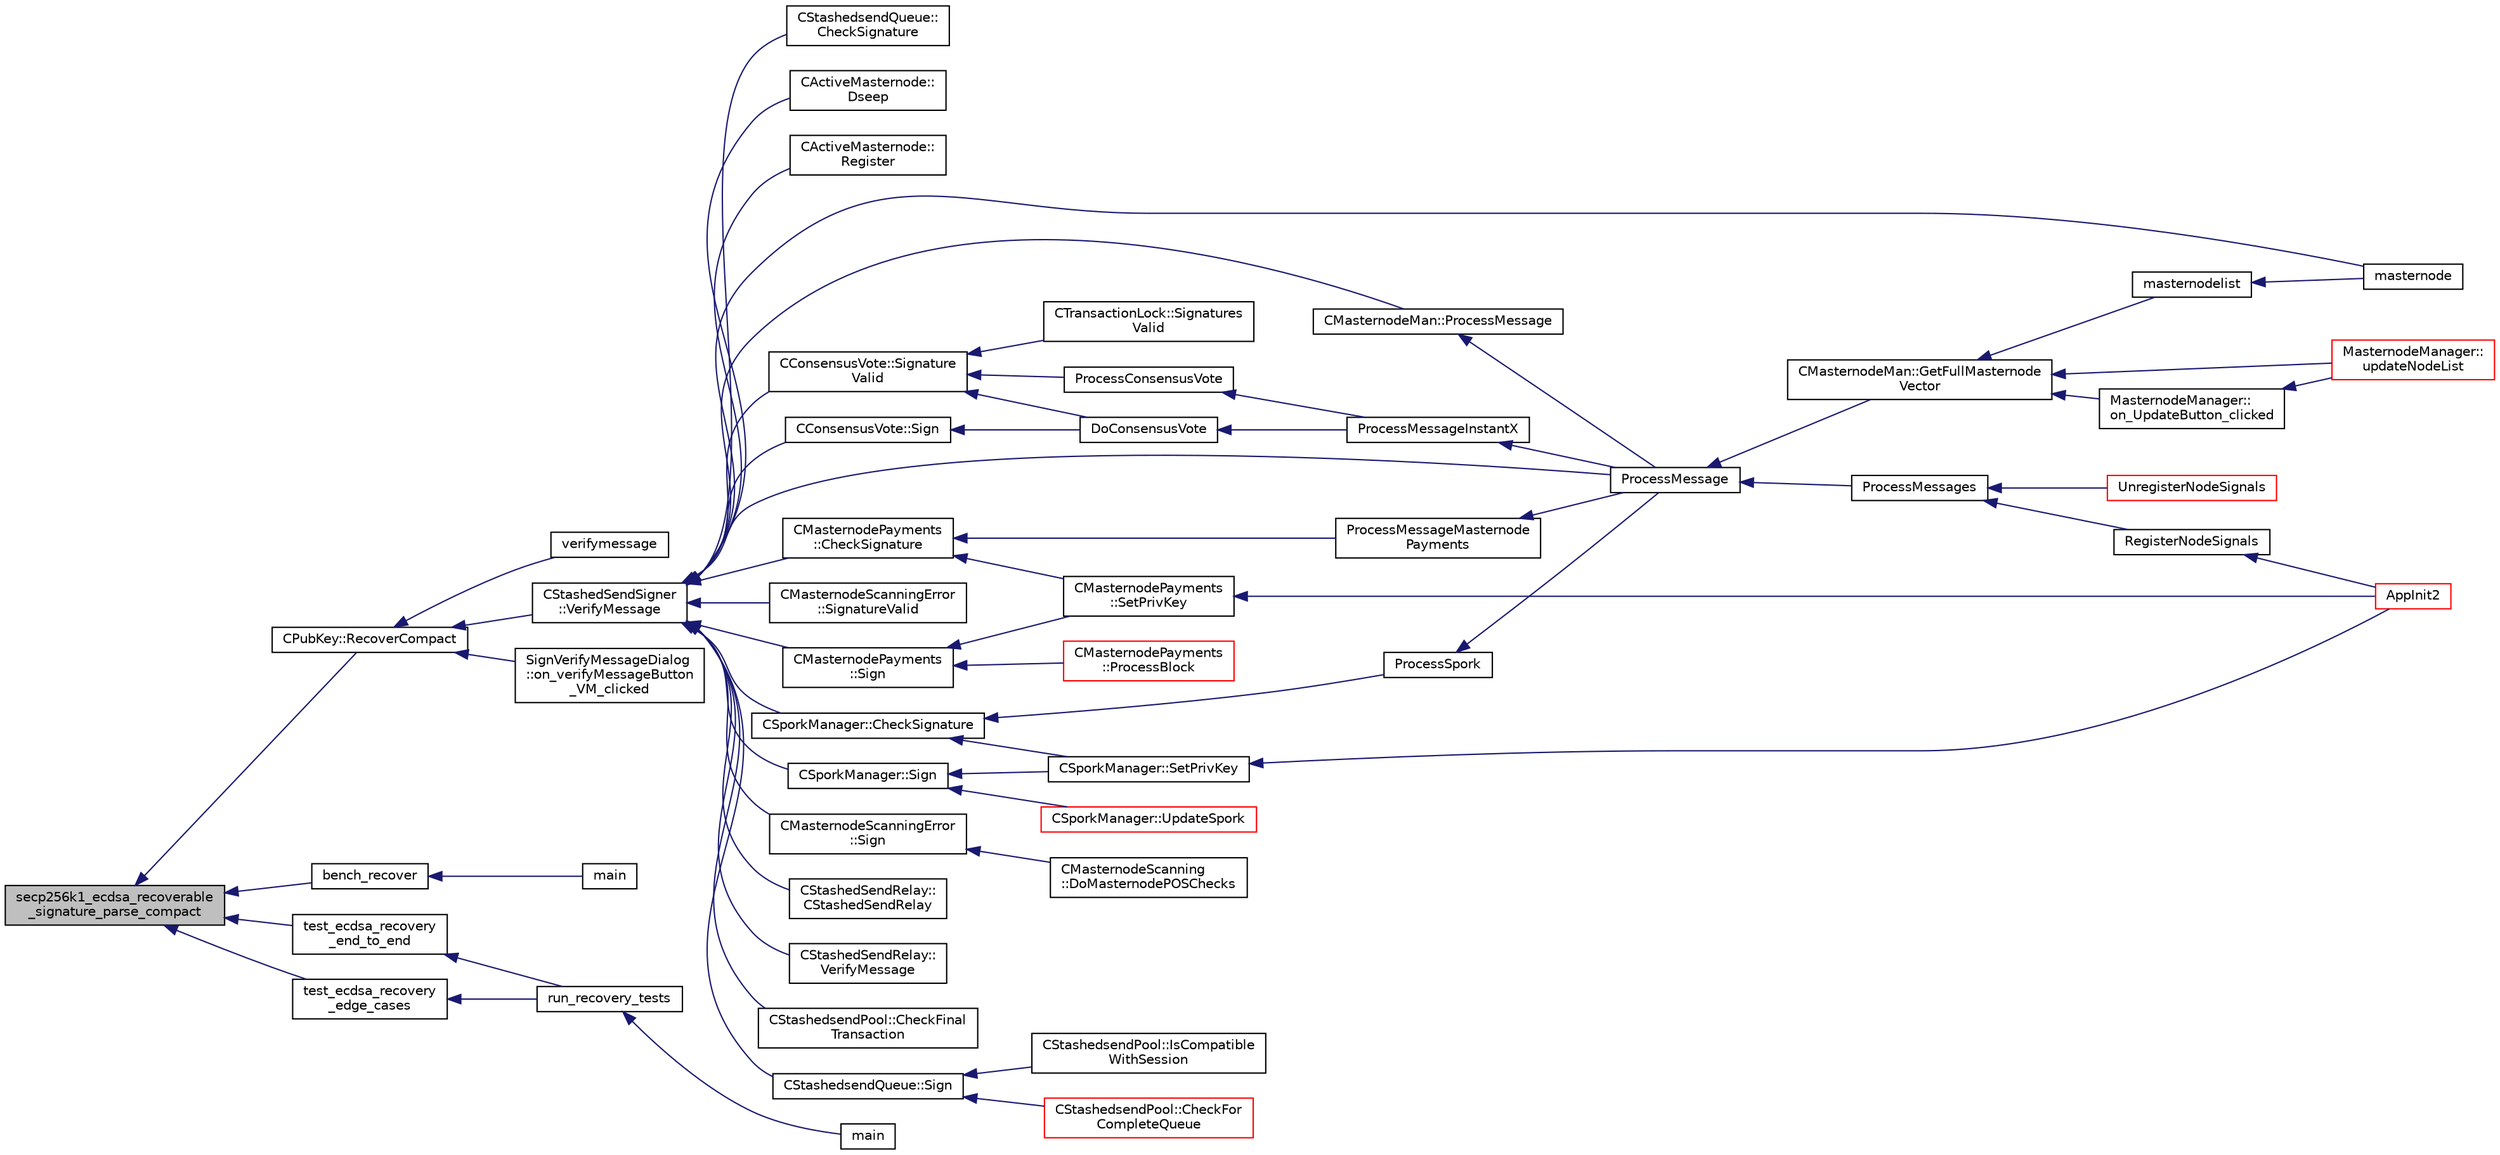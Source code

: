 digraph "secp256k1_ecdsa_recoverable_signature_parse_compact"
{
  edge [fontname="Helvetica",fontsize="10",labelfontname="Helvetica",labelfontsize="10"];
  node [fontname="Helvetica",fontsize="10",shape=record];
  rankdir="LR";
  Node118 [label="secp256k1_ecdsa_recoverable\l_signature_parse_compact",height=0.2,width=0.4,color="black", fillcolor="grey75", style="filled", fontcolor="black"];
  Node118 -> Node119 [dir="back",color="midnightblue",fontsize="10",style="solid",fontname="Helvetica"];
  Node119 [label="CPubKey::RecoverCompact",height=0.2,width=0.4,color="black", fillcolor="white", style="filled",URL="$da/d4e/class_c_pub_key.html#a169505e735a02db385486b0affeb565c"];
  Node119 -> Node120 [dir="back",color="midnightblue",fontsize="10",style="solid",fontname="Helvetica"];
  Node120 [label="SignVerifyMessageDialog\l::on_verifyMessageButton\l_VM_clicked",height=0.2,width=0.4,color="black", fillcolor="white", style="filled",URL="$d1/d26/class_sign_verify_message_dialog.html#ae37dec200b27f23c409221511447ae1e"];
  Node119 -> Node121 [dir="back",color="midnightblue",fontsize="10",style="solid",fontname="Helvetica"];
  Node121 [label="verifymessage",height=0.2,width=0.4,color="black", fillcolor="white", style="filled",URL="$db/d48/rpcmisc_8cpp.html#ad8fce781dfd9dfd4866bba2a4589141a"];
  Node119 -> Node122 [dir="back",color="midnightblue",fontsize="10",style="solid",fontname="Helvetica"];
  Node122 [label="CStashedSendSigner\l::VerifyMessage",height=0.2,width=0.4,color="black", fillcolor="white", style="filled",URL="$da/d0a/class_c_stashed_send_signer.html#a917e4eb567f2005a73ef59bafcf46bd4",tooltip="Verify the message, returns true if succcessful. "];
  Node122 -> Node123 [dir="back",color="midnightblue",fontsize="10",style="solid",fontname="Helvetica"];
  Node123 [label="CActiveMasternode::\lDseep",height=0.2,width=0.4,color="black", fillcolor="white", style="filled",URL="$d9/d29/class_c_active_masternode.html#aa14a1a9611f6b73cc3e860cda75de88c"];
  Node122 -> Node124 [dir="back",color="midnightblue",fontsize="10",style="solid",fontname="Helvetica"];
  Node124 [label="CActiveMasternode::\lRegister",height=0.2,width=0.4,color="black", fillcolor="white", style="filled",URL="$d9/d29/class_c_active_masternode.html#a1fd28a721112cda22fe2f9e1045cf397",tooltip="Register any Masternode. "];
  Node122 -> Node125 [dir="back",color="midnightblue",fontsize="10",style="solid",fontname="Helvetica"];
  Node125 [label="CConsensusVote::Signature\lValid",height=0.2,width=0.4,color="black", fillcolor="white", style="filled",URL="$dc/da2/class_c_consensus_vote.html#ac6550a89acee255e0035e189a42a6310"];
  Node125 -> Node126 [dir="back",color="midnightblue",fontsize="10",style="solid",fontname="Helvetica"];
  Node126 [label="DoConsensusVote",height=0.2,width=0.4,color="black", fillcolor="white", style="filled",URL="$d6/d5f/instantx_8h.html#a0753801d6e6eb2cb230a85a6ba6fd371"];
  Node126 -> Node127 [dir="back",color="midnightblue",fontsize="10",style="solid",fontname="Helvetica"];
  Node127 [label="ProcessMessageInstantX",height=0.2,width=0.4,color="black", fillcolor="white", style="filled",URL="$d6/d5f/instantx_8h.html#aa516cb499ead2691d8ab216a499db5d0"];
  Node127 -> Node128 [dir="back",color="midnightblue",fontsize="10",style="solid",fontname="Helvetica"];
  Node128 [label="ProcessMessage",height=0.2,width=0.4,color="black", fillcolor="white", style="filled",URL="$df/d0a/main_8cpp.html#a8ba92b1a4bce3c835e887a9073d17d8e"];
  Node128 -> Node129 [dir="back",color="midnightblue",fontsize="10",style="solid",fontname="Helvetica"];
  Node129 [label="ProcessMessages",height=0.2,width=0.4,color="black", fillcolor="white", style="filled",URL="$d4/dbf/main_8h.html#a196f9318f02448b85b28d612698934fd"];
  Node129 -> Node130 [dir="back",color="midnightblue",fontsize="10",style="solid",fontname="Helvetica"];
  Node130 [label="RegisterNodeSignals",height=0.2,width=0.4,color="black", fillcolor="white", style="filled",URL="$d4/dbf/main_8h.html#ab02615ff65f91d69f8d786ec900baa8a",tooltip="Register with a network node to receive its signals. "];
  Node130 -> Node131 [dir="back",color="midnightblue",fontsize="10",style="solid",fontname="Helvetica"];
  Node131 [label="AppInit2",height=0.2,width=0.4,color="red", fillcolor="white", style="filled",URL="$d8/dc0/init_8h.html#a1a4c1bfbf6ba1db77e988b89b9cadfd3",tooltip="Initialize ion. "];
  Node129 -> Node135 [dir="back",color="midnightblue",fontsize="10",style="solid",fontname="Helvetica"];
  Node135 [label="UnregisterNodeSignals",height=0.2,width=0.4,color="red", fillcolor="white", style="filled",URL="$d4/dbf/main_8h.html#a3ef0cc6e9d9d6435ee2a5569244d6ebd",tooltip="Unregister a network node. "];
  Node128 -> Node137 [dir="back",color="midnightblue",fontsize="10",style="solid",fontname="Helvetica"];
  Node137 [label="CMasternodeMan::GetFullMasternode\lVector",height=0.2,width=0.4,color="black", fillcolor="white", style="filled",URL="$dc/d6b/class_c_masternode_man.html#ab39e213a7601e1bef2eba1d5d63206f5"];
  Node137 -> Node138 [dir="back",color="midnightblue",fontsize="10",style="solid",fontname="Helvetica"];
  Node138 [label="MasternodeManager::\lupdateNodeList",height=0.2,width=0.4,color="red", fillcolor="white", style="filled",URL="$d9/d70/class_masternode_manager.html#a5485a8bd6ccf673027165cc1207dfae9"];
  Node137 -> Node140 [dir="back",color="midnightblue",fontsize="10",style="solid",fontname="Helvetica"];
  Node140 [label="MasternodeManager::\lon_UpdateButton_clicked",height=0.2,width=0.4,color="black", fillcolor="white", style="filled",URL="$d9/d70/class_masternode_manager.html#ae8d07b4d869e3eb09fe1be445eff0430"];
  Node140 -> Node138 [dir="back",color="midnightblue",fontsize="10",style="solid",fontname="Helvetica"];
  Node137 -> Node141 [dir="back",color="midnightblue",fontsize="10",style="solid",fontname="Helvetica"];
  Node141 [label="masternodelist",height=0.2,width=0.4,color="black", fillcolor="white", style="filled",URL="$d5/d6b/rpcstashedsend_8cpp.html#a3a7ed7e37f21eb2912afc6e776f7236c"];
  Node141 -> Node142 [dir="back",color="midnightblue",fontsize="10",style="solid",fontname="Helvetica"];
  Node142 [label="masternode",height=0.2,width=0.4,color="black", fillcolor="white", style="filled",URL="$d5/d6b/rpcstashedsend_8cpp.html#a30609e443aeb47c29ed0878d16b1b5e1"];
  Node125 -> Node143 [dir="back",color="midnightblue",fontsize="10",style="solid",fontname="Helvetica"];
  Node143 [label="ProcessConsensusVote",height=0.2,width=0.4,color="black", fillcolor="white", style="filled",URL="$d6/d5f/instantx_8h.html#a5d4434bfb70f64f95aa4de9286cbae94"];
  Node143 -> Node127 [dir="back",color="midnightblue",fontsize="10",style="solid",fontname="Helvetica"];
  Node125 -> Node144 [dir="back",color="midnightblue",fontsize="10",style="solid",fontname="Helvetica"];
  Node144 [label="CTransactionLock::Signatures\lValid",height=0.2,width=0.4,color="black", fillcolor="white", style="filled",URL="$d9/dbb/class_c_transaction_lock.html#a71cb6705a8f0bfb4a8453d3b284e3cf7"];
  Node122 -> Node145 [dir="back",color="midnightblue",fontsize="10",style="solid",fontname="Helvetica"];
  Node145 [label="CConsensusVote::Sign",height=0.2,width=0.4,color="black", fillcolor="white", style="filled",URL="$dc/da2/class_c_consensus_vote.html#a687495887aa75f5d5bb70f93ecb820d0"];
  Node145 -> Node126 [dir="back",color="midnightblue",fontsize="10",style="solid",fontname="Helvetica"];
  Node122 -> Node128 [dir="back",color="midnightblue",fontsize="10",style="solid",fontname="Helvetica"];
  Node122 -> Node146 [dir="back",color="midnightblue",fontsize="10",style="solid",fontname="Helvetica"];
  Node146 [label="CMasternodePayments\l::CheckSignature",height=0.2,width=0.4,color="black", fillcolor="white", style="filled",URL="$dc/d9a/class_c_masternode_payments.html#a2ca2af0178969784235c7917b226af32"];
  Node146 -> Node147 [dir="back",color="midnightblue",fontsize="10",style="solid",fontname="Helvetica"];
  Node147 [label="ProcessMessageMasternode\lPayments",height=0.2,width=0.4,color="black", fillcolor="white", style="filled",URL="$dc/d20/masternode-payments_8h.html#a8c28fb440d8031543d1de309e34c40f2"];
  Node147 -> Node128 [dir="back",color="midnightblue",fontsize="10",style="solid",fontname="Helvetica"];
  Node146 -> Node148 [dir="back",color="midnightblue",fontsize="10",style="solid",fontname="Helvetica"];
  Node148 [label="CMasternodePayments\l::SetPrivKey",height=0.2,width=0.4,color="black", fillcolor="white", style="filled",URL="$dc/d9a/class_c_masternode_payments.html#a525bcafd8d00b58a3e05a848ef493603"];
  Node148 -> Node131 [dir="back",color="midnightblue",fontsize="10",style="solid",fontname="Helvetica"];
  Node122 -> Node149 [dir="back",color="midnightblue",fontsize="10",style="solid",fontname="Helvetica"];
  Node149 [label="CMasternodePayments\l::Sign",height=0.2,width=0.4,color="black", fillcolor="white", style="filled",URL="$dc/d9a/class_c_masternode_payments.html#a7d04afdf936b8de605ab6f478c7fad51"];
  Node149 -> Node150 [dir="back",color="midnightblue",fontsize="10",style="solid",fontname="Helvetica"];
  Node150 [label="CMasternodePayments\l::ProcessBlock",height=0.2,width=0.4,color="red", fillcolor="white", style="filled",URL="$dc/d9a/class_c_masternode_payments.html#aa23dfbc148f10f601e9771bfcffea441"];
  Node149 -> Node148 [dir="back",color="midnightblue",fontsize="10",style="solid",fontname="Helvetica"];
  Node122 -> Node161 [dir="back",color="midnightblue",fontsize="10",style="solid",fontname="Helvetica"];
  Node161 [label="CMasternodeScanningError\l::SignatureValid",height=0.2,width=0.4,color="black", fillcolor="white", style="filled",URL="$d0/de7/class_c_masternode_scanning_error.html#ae90fca573f70f7faa4c9f3a5db145f36"];
  Node122 -> Node162 [dir="back",color="midnightblue",fontsize="10",style="solid",fontname="Helvetica"];
  Node162 [label="CMasternodeScanningError\l::Sign",height=0.2,width=0.4,color="black", fillcolor="white", style="filled",URL="$d0/de7/class_c_masternode_scanning_error.html#afdc8ec9b08767cdf3c6a6cc819af7d09"];
  Node162 -> Node163 [dir="back",color="midnightblue",fontsize="10",style="solid",fontname="Helvetica"];
  Node163 [label="CMasternodeScanning\l::DoMasternodePOSChecks",height=0.2,width=0.4,color="black", fillcolor="white", style="filled",URL="$d5/d9f/class_c_masternode_scanning.html#a6bc18fb7508f702e2a2d1c3731342f8f"];
  Node122 -> Node164 [dir="back",color="midnightblue",fontsize="10",style="solid",fontname="Helvetica"];
  Node164 [label="CMasternodeMan::ProcessMessage",height=0.2,width=0.4,color="black", fillcolor="white", style="filled",URL="$dc/d6b/class_c_masternode_man.html#ae3e5d263cebdcd932eca49caeadce9aa"];
  Node164 -> Node128 [dir="back",color="midnightblue",fontsize="10",style="solid",fontname="Helvetica"];
  Node122 -> Node142 [dir="back",color="midnightblue",fontsize="10",style="solid",fontname="Helvetica"];
  Node122 -> Node165 [dir="back",color="midnightblue",fontsize="10",style="solid",fontname="Helvetica"];
  Node165 [label="CSporkManager::CheckSignature",height=0.2,width=0.4,color="black", fillcolor="white", style="filled",URL="$d2/d5e/class_c_spork_manager.html#a697d8c0ce5c422ea125eee96687aa7b3"];
  Node165 -> Node166 [dir="back",color="midnightblue",fontsize="10",style="solid",fontname="Helvetica"];
  Node166 [label="ProcessSpork",height=0.2,width=0.4,color="black", fillcolor="white", style="filled",URL="$d0/d24/spork_8h.html#a3f9c24c1f4c012152fb4422ca981610a"];
  Node166 -> Node128 [dir="back",color="midnightblue",fontsize="10",style="solid",fontname="Helvetica"];
  Node165 -> Node167 [dir="back",color="midnightblue",fontsize="10",style="solid",fontname="Helvetica"];
  Node167 [label="CSporkManager::SetPrivKey",height=0.2,width=0.4,color="black", fillcolor="white", style="filled",URL="$d2/d5e/class_c_spork_manager.html#a599d088218de9d242e4dc5cb17dd310b"];
  Node167 -> Node131 [dir="back",color="midnightblue",fontsize="10",style="solid",fontname="Helvetica"];
  Node122 -> Node168 [dir="back",color="midnightblue",fontsize="10",style="solid",fontname="Helvetica"];
  Node168 [label="CSporkManager::Sign",height=0.2,width=0.4,color="black", fillcolor="white", style="filled",URL="$d2/d5e/class_c_spork_manager.html#adf1b5d40f378c4bd3a5ea31905b11f30"];
  Node168 -> Node169 [dir="back",color="midnightblue",fontsize="10",style="solid",fontname="Helvetica"];
  Node169 [label="CSporkManager::UpdateSpork",height=0.2,width=0.4,color="red", fillcolor="white", style="filled",URL="$d2/d5e/class_c_spork_manager.html#a51293c5c9db22f4435f044b4ccb65028"];
  Node168 -> Node167 [dir="back",color="midnightblue",fontsize="10",style="solid",fontname="Helvetica"];
  Node122 -> Node172 [dir="back",color="midnightblue",fontsize="10",style="solid",fontname="Helvetica"];
  Node172 [label="CStashedSendRelay::\lCStashedSendRelay",height=0.2,width=0.4,color="black", fillcolor="white", style="filled",URL="$d2/d25/class_c_stashed_send_relay.html#ac4f08ff3af1c8730a259abe6dc0972f5"];
  Node122 -> Node173 [dir="back",color="midnightblue",fontsize="10",style="solid",fontname="Helvetica"];
  Node173 [label="CStashedSendRelay::\lVerifyMessage",height=0.2,width=0.4,color="black", fillcolor="white", style="filled",URL="$d2/d25/class_c_stashed_send_relay.html#afbd1e6eeec3e89109d9fcb0d899da517"];
  Node122 -> Node174 [dir="back",color="midnightblue",fontsize="10",style="solid",fontname="Helvetica"];
  Node174 [label="CStashedsendPool::CheckFinal\lTransaction",height=0.2,width=0.4,color="black", fillcolor="white", style="filled",URL="$dd/d8a/class_c_stashedsend_pool.html#aba122588a53a90150595bc4279beb67c"];
  Node122 -> Node175 [dir="back",color="midnightblue",fontsize="10",style="solid",fontname="Helvetica"];
  Node175 [label="CStashedsendQueue::Sign",height=0.2,width=0.4,color="black", fillcolor="white", style="filled",URL="$dd/d34/class_c_stashedsend_queue.html#a781354a3071b29fbf76df2353919933c",tooltip="Sign this Stashedsend transaction. "];
  Node175 -> Node176 [dir="back",color="midnightblue",fontsize="10",style="solid",fontname="Helvetica"];
  Node176 [label="CStashedsendPool::CheckFor\lCompleteQueue",height=0.2,width=0.4,color="red", fillcolor="white", style="filled",URL="$dd/d8a/class_c_stashedsend_pool.html#a46fd3f0fc3671683518cd090b25c97d7"];
  Node175 -> Node179 [dir="back",color="midnightblue",fontsize="10",style="solid",fontname="Helvetica"];
  Node179 [label="CStashedsendPool::IsCompatible\lWithSession",height=0.2,width=0.4,color="black", fillcolor="white", style="filled",URL="$dd/d8a/class_c_stashedsend_pool.html#a098ecab3e21cf5a67128c0079a44d039",tooltip="Is this amount compatible with other client in the pool? "];
  Node122 -> Node180 [dir="back",color="midnightblue",fontsize="10",style="solid",fontname="Helvetica"];
  Node180 [label="CStashedsendQueue::\lCheckSignature",height=0.2,width=0.4,color="black", fillcolor="white", style="filled",URL="$dd/d34/class_c_stashedsend_queue.html#ac272b4813415870e369a62d267e852ca",tooltip="Check if we have a valid Masternode address. "];
  Node118 -> Node181 [dir="back",color="midnightblue",fontsize="10",style="solid",fontname="Helvetica"];
  Node181 [label="bench_recover",height=0.2,width=0.4,color="black", fillcolor="white", style="filled",URL="$d7/d8e/bench__recover_8c.html#a6bbc6888c36d93d55e5410b25121db10"];
  Node181 -> Node182 [dir="back",color="midnightblue",fontsize="10",style="solid",fontname="Helvetica"];
  Node182 [label="main",height=0.2,width=0.4,color="black", fillcolor="white", style="filled",URL="$d7/d8e/bench__recover_8c.html#a840291bc02cba5474a4cb46a9b9566fe"];
  Node118 -> Node183 [dir="back",color="midnightblue",fontsize="10",style="solid",fontname="Helvetica"];
  Node183 [label="test_ecdsa_recovery\l_end_to_end",height=0.2,width=0.4,color="black", fillcolor="white", style="filled",URL="$d3/d71/recovery_2tests__impl_8h.html#a70649882936497184992dfaa06b1106f"];
  Node183 -> Node184 [dir="back",color="midnightblue",fontsize="10",style="solid",fontname="Helvetica"];
  Node184 [label="run_recovery_tests",height=0.2,width=0.4,color="black", fillcolor="white", style="filled",URL="$d3/d71/recovery_2tests__impl_8h.html#a3a06f71955483e9502f3c408857407f2"];
  Node184 -> Node185 [dir="back",color="midnightblue",fontsize="10",style="solid",fontname="Helvetica"];
  Node185 [label="main",height=0.2,width=0.4,color="black", fillcolor="white", style="filled",URL="$d5/d7f/tests_8c.html#a3c04138a5bfe5d72780bb7e82a18e627"];
  Node118 -> Node186 [dir="back",color="midnightblue",fontsize="10",style="solid",fontname="Helvetica"];
  Node186 [label="test_ecdsa_recovery\l_edge_cases",height=0.2,width=0.4,color="black", fillcolor="white", style="filled",URL="$d3/d71/recovery_2tests__impl_8h.html#ad6d3138600637a7c940bc40a22795e46"];
  Node186 -> Node184 [dir="back",color="midnightblue",fontsize="10",style="solid",fontname="Helvetica"];
}

